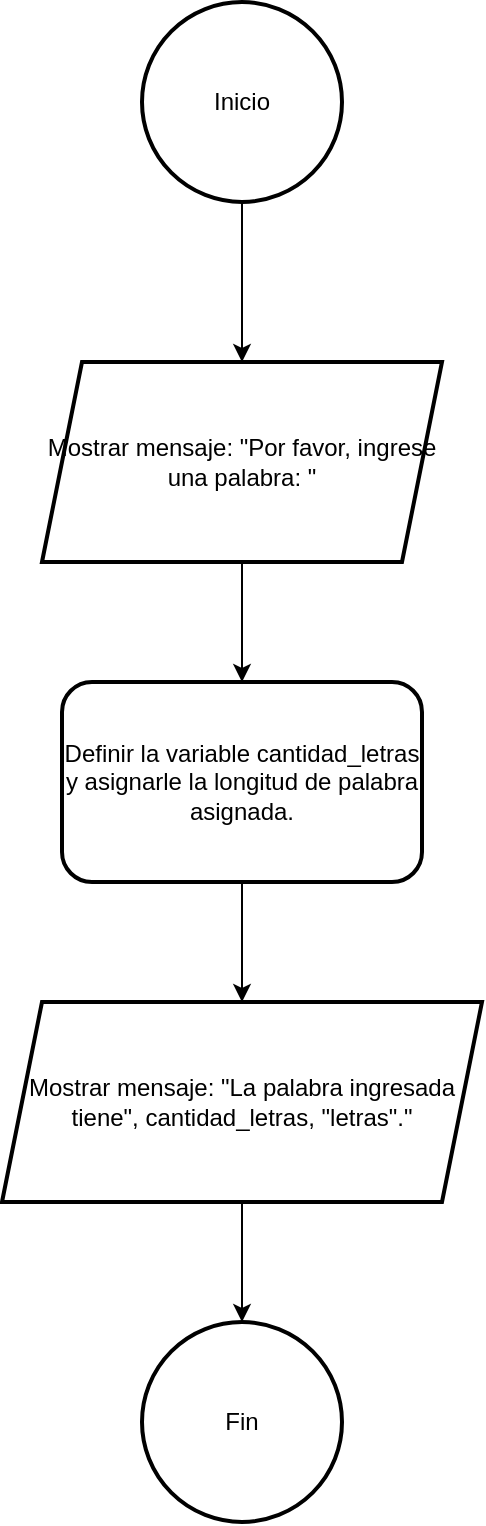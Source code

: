 <mxfile version="24.7.16">
  <diagram name="Página-1" id="P2Hj0HENZPF9Nt5xQf3A">
    <mxGraphModel dx="1434" dy="763" grid="1" gridSize="10" guides="1" tooltips="1" connect="1" arrows="1" fold="1" page="1" pageScale="1" pageWidth="827" pageHeight="1169" math="0" shadow="0">
      <root>
        <mxCell id="0" />
        <mxCell id="1" parent="0" />
        <mxCell id="-K-KbThQ99bbGYrgQH8d-4" value="" style="edgeStyle=orthogonalEdgeStyle;rounded=0;orthogonalLoop=1;jettySize=auto;html=1;" edge="1" parent="1" source="-K-KbThQ99bbGYrgQH8d-2" target="-K-KbThQ99bbGYrgQH8d-3">
          <mxGeometry relative="1" as="geometry" />
        </mxCell>
        <mxCell id="-K-KbThQ99bbGYrgQH8d-2" value="Inicio" style="strokeWidth=2;html=1;shape=mxgraph.flowchart.start_2;whiteSpace=wrap;" vertex="1" parent="1">
          <mxGeometry x="360" y="200" width="100" height="100" as="geometry" />
        </mxCell>
        <mxCell id="-K-KbThQ99bbGYrgQH8d-6" value="" style="edgeStyle=orthogonalEdgeStyle;rounded=0;orthogonalLoop=1;jettySize=auto;html=1;" edge="1" parent="1" source="-K-KbThQ99bbGYrgQH8d-3" target="-K-KbThQ99bbGYrgQH8d-5">
          <mxGeometry relative="1" as="geometry" />
        </mxCell>
        <mxCell id="-K-KbThQ99bbGYrgQH8d-3" value="Mostrar mensaje: &quot;Por favor, ingrese una palabra: &quot;" style="shape=parallelogram;perimeter=parallelogramPerimeter;whiteSpace=wrap;html=1;fixedSize=1;strokeWidth=2;" vertex="1" parent="1">
          <mxGeometry x="310" y="380" width="200" height="100" as="geometry" />
        </mxCell>
        <mxCell id="-K-KbThQ99bbGYrgQH8d-12" value="" style="edgeStyle=orthogonalEdgeStyle;rounded=0;orthogonalLoop=1;jettySize=auto;html=1;" edge="1" parent="1" source="-K-KbThQ99bbGYrgQH8d-5" target="-K-KbThQ99bbGYrgQH8d-11">
          <mxGeometry relative="1" as="geometry" />
        </mxCell>
        <mxCell id="-K-KbThQ99bbGYrgQH8d-5" value="Definir la variable cantidad_letras y asignarle la longitud de palabra asignada." style="rounded=1;whiteSpace=wrap;html=1;strokeWidth=2;" vertex="1" parent="1">
          <mxGeometry x="320" y="540" width="180" height="100" as="geometry" />
        </mxCell>
        <mxCell id="-K-KbThQ99bbGYrgQH8d-14" value="" style="edgeStyle=orthogonalEdgeStyle;rounded=0;orthogonalLoop=1;jettySize=auto;html=1;" edge="1" parent="1" source="-K-KbThQ99bbGYrgQH8d-11" target="-K-KbThQ99bbGYrgQH8d-13">
          <mxGeometry relative="1" as="geometry" />
        </mxCell>
        <mxCell id="-K-KbThQ99bbGYrgQH8d-11" value="Mostrar mensaje: &quot;La palabra ingresada tiene&quot;, cantidad_letras, &quot;letras&quot;.&quot;" style="shape=parallelogram;perimeter=parallelogramPerimeter;whiteSpace=wrap;html=1;fixedSize=1;strokeWidth=2;" vertex="1" parent="1">
          <mxGeometry x="290" y="700" width="240" height="100" as="geometry" />
        </mxCell>
        <mxCell id="-K-KbThQ99bbGYrgQH8d-13" value="Fin" style="strokeWidth=2;html=1;shape=mxgraph.flowchart.start_2;whiteSpace=wrap;" vertex="1" parent="1">
          <mxGeometry x="360" y="860" width="100" height="100" as="geometry" />
        </mxCell>
      </root>
    </mxGraphModel>
  </diagram>
</mxfile>
